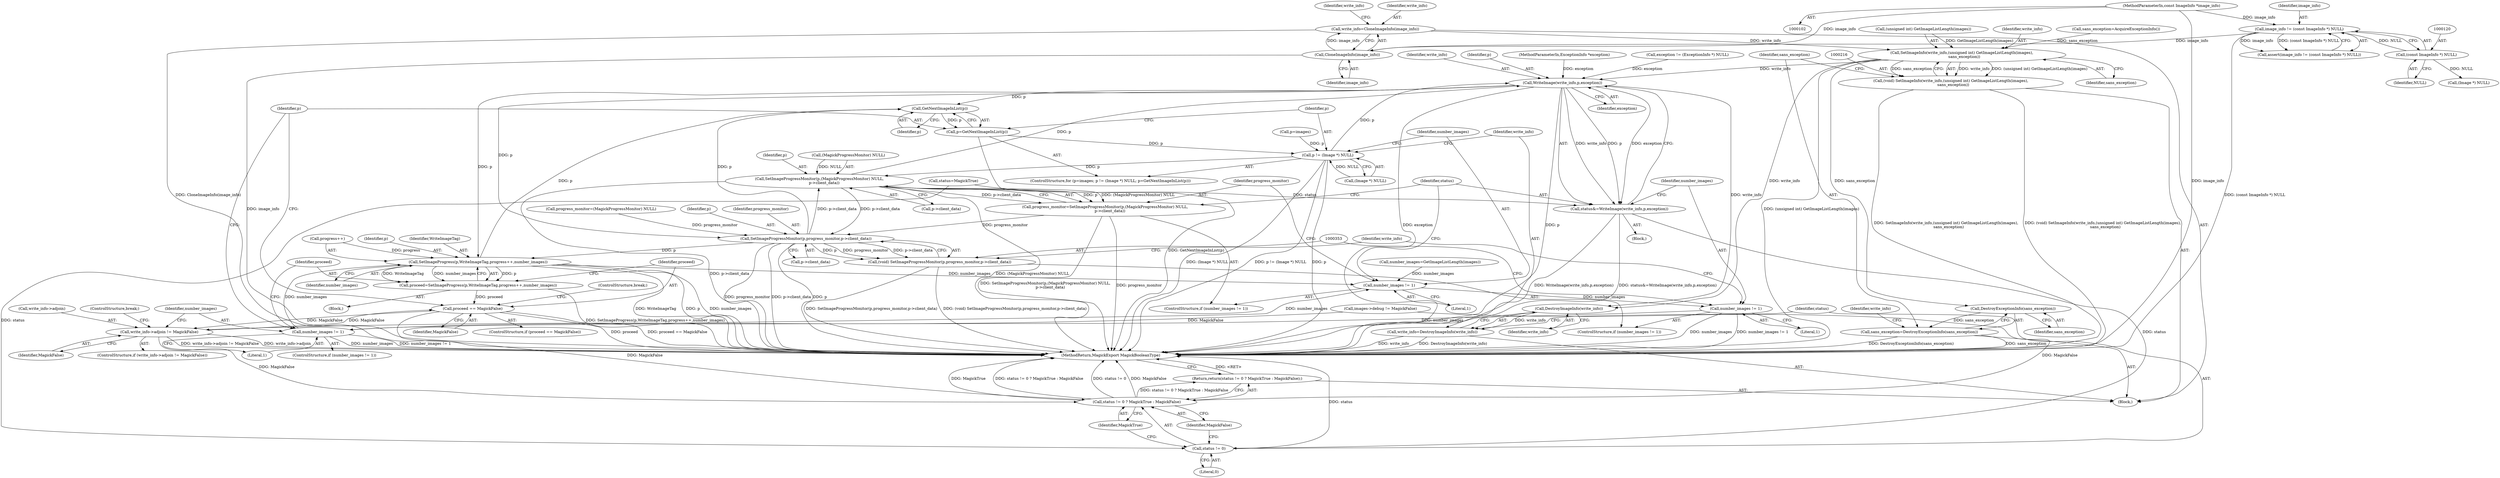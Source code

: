 digraph "0_ImageMagick_5b4bebaa91849c592a8448bc353ab25a54ff8c44@API" {
"1000161" [label="(Call,write_info=CloneImageInfo(image_info))"];
"1000163" [label="(Call,CloneImageInfo(image_info))"];
"1000117" [label="(Call,image_info != (const ImageInfo *) NULL)"];
"1000103" [label="(MethodParameterIn,const ImageInfo *image_info)"];
"1000119" [label="(Call,(const ImageInfo *) NULL)"];
"1000217" [label="(Call,SetImageInfo(write_info,(unsigned int) GetImageListLength(images),\n    sans_exception))"];
"1000215" [label="(Call,(void) SetImageInfo(write_info,(unsigned int) GetImageListLength(images),\n    sans_exception))"];
"1000226" [label="(Call,DestroyExceptionInfo(sans_exception))"];
"1000224" [label="(Call,sans_exception=DestroyExceptionInfo(sans_exception))"];
"1000344" [label="(Call,WriteImage(write_info,p,exception))"];
"1000325" [label="(Call,GetNextImageInList(p))"];
"1000323" [label="(Call,p=GetNextImageInList(p))"];
"1000318" [label="(Call,p != (Image *) NULL)"];
"1000334" [label="(Call,SetImageProgressMonitor(p,(MagickProgressMonitor) NULL,\n        p->client_data))"];
"1000332" [label="(Call,progress_monitor=SetImageProgressMonitor(p,(MagickProgressMonitor) NULL,\n        p->client_data))"];
"1000354" [label="(Call,SetImageProgressMonitor(p,progress_monitor,p->client_data))"];
"1000352" [label="(Call,(void) SetImageProgressMonitor(p,progress_monitor,p->client_data))"];
"1000374" [label="(Call,SetImageProgress(p,WriteImageTag,progress++,number_images))"];
"1000329" [label="(Call,number_images != 1)"];
"1000349" [label="(Call,number_images != 1)"];
"1000368" [label="(Call,number_images != 1)"];
"1000372" [label="(Call,proceed=SetImageProgress(p,WriteImageTag,progress++,number_images))"];
"1000381" [label="(Call,proceed == MagickFalse)"];
"1000361" [label="(Call,write_info->adjoin != MagickFalse)"];
"1000390" [label="(Call,status != 0 ? MagickTrue : MagickFalse)"];
"1000389" [label="(Return,return(status != 0 ? MagickTrue : MagickFalse);)"];
"1000342" [label="(Call,status&=WriteImage(write_info,p,exception))"];
"1000391" [label="(Call,status != 0)"];
"1000387" [label="(Call,DestroyImageInfo(write_info))"];
"1000385" [label="(Call,write_info=DestroyImageInfo(write_info))"];
"1000219" [label="(Call,(unsigned int) GetImageListLength(images))"];
"1000121" [label="(Identifier,NULL)"];
"1000162" [label="(Identifier,write_info)"];
"1000382" [label="(Identifier,proceed)"];
"1000343" [label="(Identifier,status)"];
"1000168" [label="(Identifier,write_info)"];
"1000218" [label="(Identifier,write_info)"];
"1000377" [label="(Call,progress++)"];
"1000383" [label="(Identifier,MagickFalse)"];
"1000107" [label="(Block,)"];
"1000217" [label="(Call,SetImageInfo(write_info,(unsigned int) GetImageListLength(images),\n    sans_exception))"];
"1000380" [label="(ControlStructure,if (proceed == MagickFalse))"];
"1000356" [label="(Identifier,progress_monitor)"];
"1000374" [label="(Call,SetImageProgress(p,WriteImageTag,progress++,number_images))"];
"1000379" [label="(Identifier,number_images)"];
"1000331" [label="(Literal,1)"];
"1000118" [label="(Identifier,image_info)"];
"1000351" [label="(Literal,1)"];
"1000326" [label="(Identifier,p)"];
"1000323" [label="(Call,p=GetNextImageInList(p))"];
"1000103" [label="(MethodParameterIn,const ImageInfo *image_info)"];
"1000164" [label="(Identifier,image_info)"];
"1000141" [label="(Call,images->debug != MagickFalse)"];
"1000370" [label="(Literal,1)"];
"1000362" [label="(Call,write_info->adjoin)"];
"1000320" [label="(Call,(Image *) NULL)"];
"1000226" [label="(Call,DestroyExceptionInfo(sans_exception))"];
"1000315" [label="(Call,p=images)"];
"1000395" [label="(Identifier,MagickFalse)"];
"1000212" [label="(Call,sans_exception=AcquireExceptionInfo())"];
"1000346" [label="(Identifier,p)"];
"1000161" [label="(Call,write_info=CloneImageInfo(image_info))"];
"1000330" [label="(Identifier,number_images)"];
"1000394" [label="(Identifier,MagickTrue)"];
"1000349" [label="(Call,number_images != 1)"];
"1000332" [label="(Call,progress_monitor=SetImageProgressMonitor(p,(MagickProgressMonitor) NULL,\n        p->client_data))"];
"1000348" [label="(ControlStructure,if (number_images != 1))"];
"1000361" [label="(Call,write_info->adjoin != MagickFalse)"];
"1000106" [label="(MethodParameterIn,ExceptionInfo *exception)"];
"1000336" [label="(Call,(MagickProgressMonitor) NULL)"];
"1000386" [label="(Identifier,write_info)"];
"1000224" [label="(Call,sans_exception=DestroyExceptionInfo(sans_exception))"];
"1000131" [label="(Call,(Image *) NULL)"];
"1000352" [label="(Call,(void) SetImageProgressMonitor(p,progress_monitor,p->client_data))"];
"1000116" [label="(Call,assert(image_info != (const ImageInfo *) NULL))"];
"1000302" [label="(Call,progress_monitor=(MagickProgressMonitor) NULL)"];
"1000390" [label="(Call,status != 0 ? MagickTrue : MagickFalse)"];
"1000365" [label="(Identifier,MagickFalse)"];
"1000156" [label="(Call,exception != (ExceptionInfo *) NULL)"];
"1000366" [label="(ControlStructure,break;)"];
"1000384" [label="(ControlStructure,break;)"];
"1000327" [label="(Block,)"];
"1000391" [label="(Call,status != 0)"];
"1000389" [label="(Return,return(status != 0 ? MagickTrue : MagickFalse);)"];
"1000354" [label="(Call,SetImageProgressMonitor(p,progress_monitor,p->client_data))"];
"1000335" [label="(Identifier,p)"];
"1000299" [label="(Call,status=MagickTrue)"];
"1000329" [label="(Call,number_images != 1)"];
"1000345" [label="(Identifier,write_info)"];
"1000324" [label="(Identifier,p)"];
"1000369" [label="(Identifier,number_images)"];
"1000325" [label="(Call,GetNextImageInList(p))"];
"1000318" [label="(Call,p != (Image *) NULL)"];
"1000227" [label="(Identifier,sans_exception)"];
"1000342" [label="(Call,status&=WriteImage(write_info,p,exception))"];
"1000375" [label="(Identifier,p)"];
"1000119" [label="(Call,(const ImageInfo *) NULL)"];
"1000344" [label="(Call,WriteImage(write_info,p,exception))"];
"1000223" [label="(Identifier,sans_exception)"];
"1000215" [label="(Call,(void) SetImageInfo(write_info,(unsigned int) GetImageListLength(images),\n    sans_exception))"];
"1000372" [label="(Call,proceed=SetImageProgress(p,WriteImageTag,progress++,number_images))"];
"1000225" [label="(Identifier,sans_exception)"];
"1000357" [label="(Call,p->client_data)"];
"1000393" [label="(Literal,0)"];
"1000355" [label="(Identifier,p)"];
"1000363" [label="(Identifier,write_info)"];
"1000117" [label="(Call,image_info != (const ImageInfo *) NULL)"];
"1000368" [label="(Call,number_images != 1)"];
"1000360" [label="(ControlStructure,if (write_info->adjoin != MagickFalse))"];
"1000387" [label="(Call,DestroyImageInfo(write_info))"];
"1000347" [label="(Identifier,exception)"];
"1000373" [label="(Identifier,proceed)"];
"1000396" [label="(MethodReturn,MagickExport MagickBooleanType)"];
"1000163" [label="(Call,CloneImageInfo(image_info))"];
"1000381" [label="(Call,proceed == MagickFalse)"];
"1000367" [label="(ControlStructure,if (number_images != 1))"];
"1000232" [label="(Identifier,write_info)"];
"1000385" [label="(Call,write_info=DestroyImageInfo(write_info))"];
"1000371" [label="(Block,)"];
"1000310" [label="(Call,number_images=GetImageListLength(images))"];
"1000334" [label="(Call,SetImageProgressMonitor(p,(MagickProgressMonitor) NULL,\n        p->client_data))"];
"1000376" [label="(Identifier,WriteImageTag)"];
"1000314" [label="(ControlStructure,for (p=images; p != (Image *) NULL; p=GetNextImageInList(p)))"];
"1000333" [label="(Identifier,progress_monitor)"];
"1000350" [label="(Identifier,number_images)"];
"1000392" [label="(Identifier,status)"];
"1000339" [label="(Call,p->client_data)"];
"1000328" [label="(ControlStructure,if (number_images != 1))"];
"1000388" [label="(Identifier,write_info)"];
"1000319" [label="(Identifier,p)"];
"1000161" -> "1000107"  [label="AST: "];
"1000161" -> "1000163"  [label="CFG: "];
"1000162" -> "1000161"  [label="AST: "];
"1000163" -> "1000161"  [label="AST: "];
"1000168" -> "1000161"  [label="CFG: "];
"1000161" -> "1000396"  [label="DDG: CloneImageInfo(image_info)"];
"1000163" -> "1000161"  [label="DDG: image_info"];
"1000161" -> "1000217"  [label="DDG: write_info"];
"1000163" -> "1000164"  [label="CFG: "];
"1000164" -> "1000163"  [label="AST: "];
"1000163" -> "1000396"  [label="DDG: image_info"];
"1000117" -> "1000163"  [label="DDG: image_info"];
"1000103" -> "1000163"  [label="DDG: image_info"];
"1000117" -> "1000116"  [label="AST: "];
"1000117" -> "1000119"  [label="CFG: "];
"1000118" -> "1000117"  [label="AST: "];
"1000119" -> "1000117"  [label="AST: "];
"1000116" -> "1000117"  [label="CFG: "];
"1000117" -> "1000396"  [label="DDG: (const ImageInfo *) NULL"];
"1000117" -> "1000116"  [label="DDG: image_info"];
"1000117" -> "1000116"  [label="DDG: (const ImageInfo *) NULL"];
"1000103" -> "1000117"  [label="DDG: image_info"];
"1000119" -> "1000117"  [label="DDG: NULL"];
"1000103" -> "1000102"  [label="AST: "];
"1000103" -> "1000396"  [label="DDG: image_info"];
"1000119" -> "1000121"  [label="CFG: "];
"1000120" -> "1000119"  [label="AST: "];
"1000121" -> "1000119"  [label="AST: "];
"1000119" -> "1000131"  [label="DDG: NULL"];
"1000217" -> "1000215"  [label="AST: "];
"1000217" -> "1000223"  [label="CFG: "];
"1000218" -> "1000217"  [label="AST: "];
"1000219" -> "1000217"  [label="AST: "];
"1000223" -> "1000217"  [label="AST: "];
"1000215" -> "1000217"  [label="CFG: "];
"1000217" -> "1000396"  [label="DDG: (unsigned int) GetImageListLength(images)"];
"1000217" -> "1000215"  [label="DDG: write_info"];
"1000217" -> "1000215"  [label="DDG: (unsigned int) GetImageListLength(images)"];
"1000217" -> "1000215"  [label="DDG: sans_exception"];
"1000219" -> "1000217"  [label="DDG: GetImageListLength(images)"];
"1000212" -> "1000217"  [label="DDG: sans_exception"];
"1000217" -> "1000226"  [label="DDG: sans_exception"];
"1000217" -> "1000344"  [label="DDG: write_info"];
"1000217" -> "1000387"  [label="DDG: write_info"];
"1000215" -> "1000107"  [label="AST: "];
"1000216" -> "1000215"  [label="AST: "];
"1000225" -> "1000215"  [label="CFG: "];
"1000215" -> "1000396"  [label="DDG: SetImageInfo(write_info,(unsigned int) GetImageListLength(images),\n    sans_exception)"];
"1000215" -> "1000396"  [label="DDG: (void) SetImageInfo(write_info,(unsigned int) GetImageListLength(images),\n    sans_exception)"];
"1000226" -> "1000224"  [label="AST: "];
"1000226" -> "1000227"  [label="CFG: "];
"1000227" -> "1000226"  [label="AST: "];
"1000224" -> "1000226"  [label="CFG: "];
"1000226" -> "1000224"  [label="DDG: sans_exception"];
"1000224" -> "1000107"  [label="AST: "];
"1000225" -> "1000224"  [label="AST: "];
"1000232" -> "1000224"  [label="CFG: "];
"1000224" -> "1000396"  [label="DDG: sans_exception"];
"1000224" -> "1000396"  [label="DDG: DestroyExceptionInfo(sans_exception)"];
"1000344" -> "1000342"  [label="AST: "];
"1000344" -> "1000347"  [label="CFG: "];
"1000345" -> "1000344"  [label="AST: "];
"1000346" -> "1000344"  [label="AST: "];
"1000347" -> "1000344"  [label="AST: "];
"1000342" -> "1000344"  [label="CFG: "];
"1000344" -> "1000396"  [label="DDG: exception"];
"1000344" -> "1000396"  [label="DDG: p"];
"1000344" -> "1000325"  [label="DDG: p"];
"1000344" -> "1000342"  [label="DDG: write_info"];
"1000344" -> "1000342"  [label="DDG: p"];
"1000344" -> "1000342"  [label="DDG: exception"];
"1000318" -> "1000344"  [label="DDG: p"];
"1000334" -> "1000344"  [label="DDG: p"];
"1000156" -> "1000344"  [label="DDG: exception"];
"1000106" -> "1000344"  [label="DDG: exception"];
"1000344" -> "1000354"  [label="DDG: p"];
"1000344" -> "1000374"  [label="DDG: p"];
"1000344" -> "1000387"  [label="DDG: write_info"];
"1000325" -> "1000323"  [label="AST: "];
"1000325" -> "1000326"  [label="CFG: "];
"1000326" -> "1000325"  [label="AST: "];
"1000323" -> "1000325"  [label="CFG: "];
"1000325" -> "1000323"  [label="DDG: p"];
"1000374" -> "1000325"  [label="DDG: p"];
"1000354" -> "1000325"  [label="DDG: p"];
"1000323" -> "1000314"  [label="AST: "];
"1000324" -> "1000323"  [label="AST: "];
"1000319" -> "1000323"  [label="CFG: "];
"1000323" -> "1000396"  [label="DDG: GetNextImageInList(p)"];
"1000323" -> "1000318"  [label="DDG: p"];
"1000318" -> "1000314"  [label="AST: "];
"1000318" -> "1000320"  [label="CFG: "];
"1000319" -> "1000318"  [label="AST: "];
"1000320" -> "1000318"  [label="AST: "];
"1000330" -> "1000318"  [label="CFG: "];
"1000386" -> "1000318"  [label="CFG: "];
"1000318" -> "1000396"  [label="DDG: p != (Image *) NULL"];
"1000318" -> "1000396"  [label="DDG: p"];
"1000318" -> "1000396"  [label="DDG: (Image *) NULL"];
"1000315" -> "1000318"  [label="DDG: p"];
"1000320" -> "1000318"  [label="DDG: NULL"];
"1000318" -> "1000334"  [label="DDG: p"];
"1000334" -> "1000332"  [label="AST: "];
"1000334" -> "1000339"  [label="CFG: "];
"1000335" -> "1000334"  [label="AST: "];
"1000336" -> "1000334"  [label="AST: "];
"1000339" -> "1000334"  [label="AST: "];
"1000332" -> "1000334"  [label="CFG: "];
"1000334" -> "1000396"  [label="DDG: p->client_data"];
"1000334" -> "1000396"  [label="DDG: (MagickProgressMonitor) NULL"];
"1000334" -> "1000332"  [label="DDG: p"];
"1000334" -> "1000332"  [label="DDG: (MagickProgressMonitor) NULL"];
"1000334" -> "1000332"  [label="DDG: p->client_data"];
"1000336" -> "1000334"  [label="DDG: NULL"];
"1000354" -> "1000334"  [label="DDG: p->client_data"];
"1000334" -> "1000354"  [label="DDG: p->client_data"];
"1000332" -> "1000328"  [label="AST: "];
"1000333" -> "1000332"  [label="AST: "];
"1000343" -> "1000332"  [label="CFG: "];
"1000332" -> "1000396"  [label="DDG: SetImageProgressMonitor(p,(MagickProgressMonitor) NULL,\n        p->client_data)"];
"1000332" -> "1000396"  [label="DDG: progress_monitor"];
"1000332" -> "1000354"  [label="DDG: progress_monitor"];
"1000354" -> "1000352"  [label="AST: "];
"1000354" -> "1000357"  [label="CFG: "];
"1000355" -> "1000354"  [label="AST: "];
"1000356" -> "1000354"  [label="AST: "];
"1000357" -> "1000354"  [label="AST: "];
"1000352" -> "1000354"  [label="CFG: "];
"1000354" -> "1000396"  [label="DDG: progress_monitor"];
"1000354" -> "1000396"  [label="DDG: p->client_data"];
"1000354" -> "1000396"  [label="DDG: p"];
"1000354" -> "1000352"  [label="DDG: p"];
"1000354" -> "1000352"  [label="DDG: progress_monitor"];
"1000354" -> "1000352"  [label="DDG: p->client_data"];
"1000302" -> "1000354"  [label="DDG: progress_monitor"];
"1000354" -> "1000374"  [label="DDG: p"];
"1000352" -> "1000348"  [label="AST: "];
"1000353" -> "1000352"  [label="AST: "];
"1000363" -> "1000352"  [label="CFG: "];
"1000352" -> "1000396"  [label="DDG: (void) SetImageProgressMonitor(p,progress_monitor,p->client_data)"];
"1000352" -> "1000396"  [label="DDG: SetImageProgressMonitor(p,progress_monitor,p->client_data)"];
"1000374" -> "1000372"  [label="AST: "];
"1000374" -> "1000379"  [label="CFG: "];
"1000375" -> "1000374"  [label="AST: "];
"1000376" -> "1000374"  [label="AST: "];
"1000377" -> "1000374"  [label="AST: "];
"1000379" -> "1000374"  [label="AST: "];
"1000372" -> "1000374"  [label="CFG: "];
"1000374" -> "1000396"  [label="DDG: WriteImageTag"];
"1000374" -> "1000396"  [label="DDG: p"];
"1000374" -> "1000396"  [label="DDG: number_images"];
"1000374" -> "1000329"  [label="DDG: number_images"];
"1000374" -> "1000372"  [label="DDG: p"];
"1000374" -> "1000372"  [label="DDG: WriteImageTag"];
"1000374" -> "1000372"  [label="DDG: number_images"];
"1000377" -> "1000374"  [label="DDG: progress"];
"1000368" -> "1000374"  [label="DDG: number_images"];
"1000329" -> "1000328"  [label="AST: "];
"1000329" -> "1000331"  [label="CFG: "];
"1000330" -> "1000329"  [label="AST: "];
"1000331" -> "1000329"  [label="AST: "];
"1000333" -> "1000329"  [label="CFG: "];
"1000343" -> "1000329"  [label="CFG: "];
"1000368" -> "1000329"  [label="DDG: number_images"];
"1000310" -> "1000329"  [label="DDG: number_images"];
"1000329" -> "1000349"  [label="DDG: number_images"];
"1000349" -> "1000348"  [label="AST: "];
"1000349" -> "1000351"  [label="CFG: "];
"1000350" -> "1000349"  [label="AST: "];
"1000351" -> "1000349"  [label="AST: "];
"1000353" -> "1000349"  [label="CFG: "];
"1000363" -> "1000349"  [label="CFG: "];
"1000349" -> "1000396"  [label="DDG: number_images"];
"1000349" -> "1000396"  [label="DDG: number_images != 1"];
"1000349" -> "1000368"  [label="DDG: number_images"];
"1000368" -> "1000367"  [label="AST: "];
"1000368" -> "1000370"  [label="CFG: "];
"1000369" -> "1000368"  [label="AST: "];
"1000370" -> "1000368"  [label="AST: "];
"1000373" -> "1000368"  [label="CFG: "];
"1000324" -> "1000368"  [label="CFG: "];
"1000368" -> "1000396"  [label="DDG: number_images"];
"1000368" -> "1000396"  [label="DDG: number_images != 1"];
"1000372" -> "1000371"  [label="AST: "];
"1000373" -> "1000372"  [label="AST: "];
"1000382" -> "1000372"  [label="CFG: "];
"1000372" -> "1000396"  [label="DDG: SetImageProgress(p,WriteImageTag,progress++,number_images)"];
"1000372" -> "1000381"  [label="DDG: proceed"];
"1000381" -> "1000380"  [label="AST: "];
"1000381" -> "1000383"  [label="CFG: "];
"1000382" -> "1000381"  [label="AST: "];
"1000383" -> "1000381"  [label="AST: "];
"1000384" -> "1000381"  [label="CFG: "];
"1000324" -> "1000381"  [label="CFG: "];
"1000381" -> "1000396"  [label="DDG: proceed"];
"1000381" -> "1000396"  [label="DDG: proceed == MagickFalse"];
"1000381" -> "1000361"  [label="DDG: MagickFalse"];
"1000361" -> "1000381"  [label="DDG: MagickFalse"];
"1000381" -> "1000390"  [label="DDG: MagickFalse"];
"1000361" -> "1000360"  [label="AST: "];
"1000361" -> "1000365"  [label="CFG: "];
"1000362" -> "1000361"  [label="AST: "];
"1000365" -> "1000361"  [label="AST: "];
"1000366" -> "1000361"  [label="CFG: "];
"1000369" -> "1000361"  [label="CFG: "];
"1000361" -> "1000396"  [label="DDG: write_info->adjoin != MagickFalse"];
"1000361" -> "1000396"  [label="DDG: write_info->adjoin"];
"1000141" -> "1000361"  [label="DDG: MagickFalse"];
"1000361" -> "1000390"  [label="DDG: MagickFalse"];
"1000390" -> "1000389"  [label="AST: "];
"1000390" -> "1000394"  [label="CFG: "];
"1000390" -> "1000395"  [label="CFG: "];
"1000391" -> "1000390"  [label="AST: "];
"1000394" -> "1000390"  [label="AST: "];
"1000395" -> "1000390"  [label="AST: "];
"1000389" -> "1000390"  [label="CFG: "];
"1000390" -> "1000396"  [label="DDG: MagickTrue"];
"1000390" -> "1000396"  [label="DDG: status != 0 ? MagickTrue : MagickFalse"];
"1000390" -> "1000396"  [label="DDG: status != 0"];
"1000390" -> "1000396"  [label="DDG: MagickFalse"];
"1000390" -> "1000389"  [label="DDG: status != 0 ? MagickTrue : MagickFalse"];
"1000141" -> "1000390"  [label="DDG: MagickFalse"];
"1000389" -> "1000107"  [label="AST: "];
"1000396" -> "1000389"  [label="CFG: "];
"1000389" -> "1000396"  [label="DDG: <RET>"];
"1000342" -> "1000327"  [label="AST: "];
"1000343" -> "1000342"  [label="AST: "];
"1000350" -> "1000342"  [label="CFG: "];
"1000342" -> "1000396"  [label="DDG: WriteImage(write_info,p,exception)"];
"1000342" -> "1000396"  [label="DDG: status&=WriteImage(write_info,p,exception)"];
"1000299" -> "1000342"  [label="DDG: status"];
"1000342" -> "1000391"  [label="DDG: status"];
"1000391" -> "1000393"  [label="CFG: "];
"1000392" -> "1000391"  [label="AST: "];
"1000393" -> "1000391"  [label="AST: "];
"1000394" -> "1000391"  [label="CFG: "];
"1000395" -> "1000391"  [label="CFG: "];
"1000391" -> "1000396"  [label="DDG: status"];
"1000299" -> "1000391"  [label="DDG: status"];
"1000387" -> "1000385"  [label="AST: "];
"1000387" -> "1000388"  [label="CFG: "];
"1000388" -> "1000387"  [label="AST: "];
"1000385" -> "1000387"  [label="CFG: "];
"1000387" -> "1000385"  [label="DDG: write_info"];
"1000385" -> "1000107"  [label="AST: "];
"1000386" -> "1000385"  [label="AST: "];
"1000392" -> "1000385"  [label="CFG: "];
"1000385" -> "1000396"  [label="DDG: DestroyImageInfo(write_info)"];
"1000385" -> "1000396"  [label="DDG: write_info"];
}

